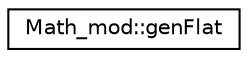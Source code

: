 digraph "Graphical Class Hierarchy"
{
 // LATEX_PDF_SIZE
  edge [fontname="Helvetica",fontsize="10",labelfontname="Helvetica",labelfontsize="10"];
  node [fontname="Helvetica",fontsize="10",shape=record];
  rankdir="LR";
  Node0 [label="Math_mod::genFlat",height=0.2,width=0.4,color="black", fillcolor="white", style="filled",URL="$interfaceMath__mod_1_1genFlat.html",tooltip="Generate an equally-weighted (flattened) array of the input weighted Array of rank 1 or 2."];
}
